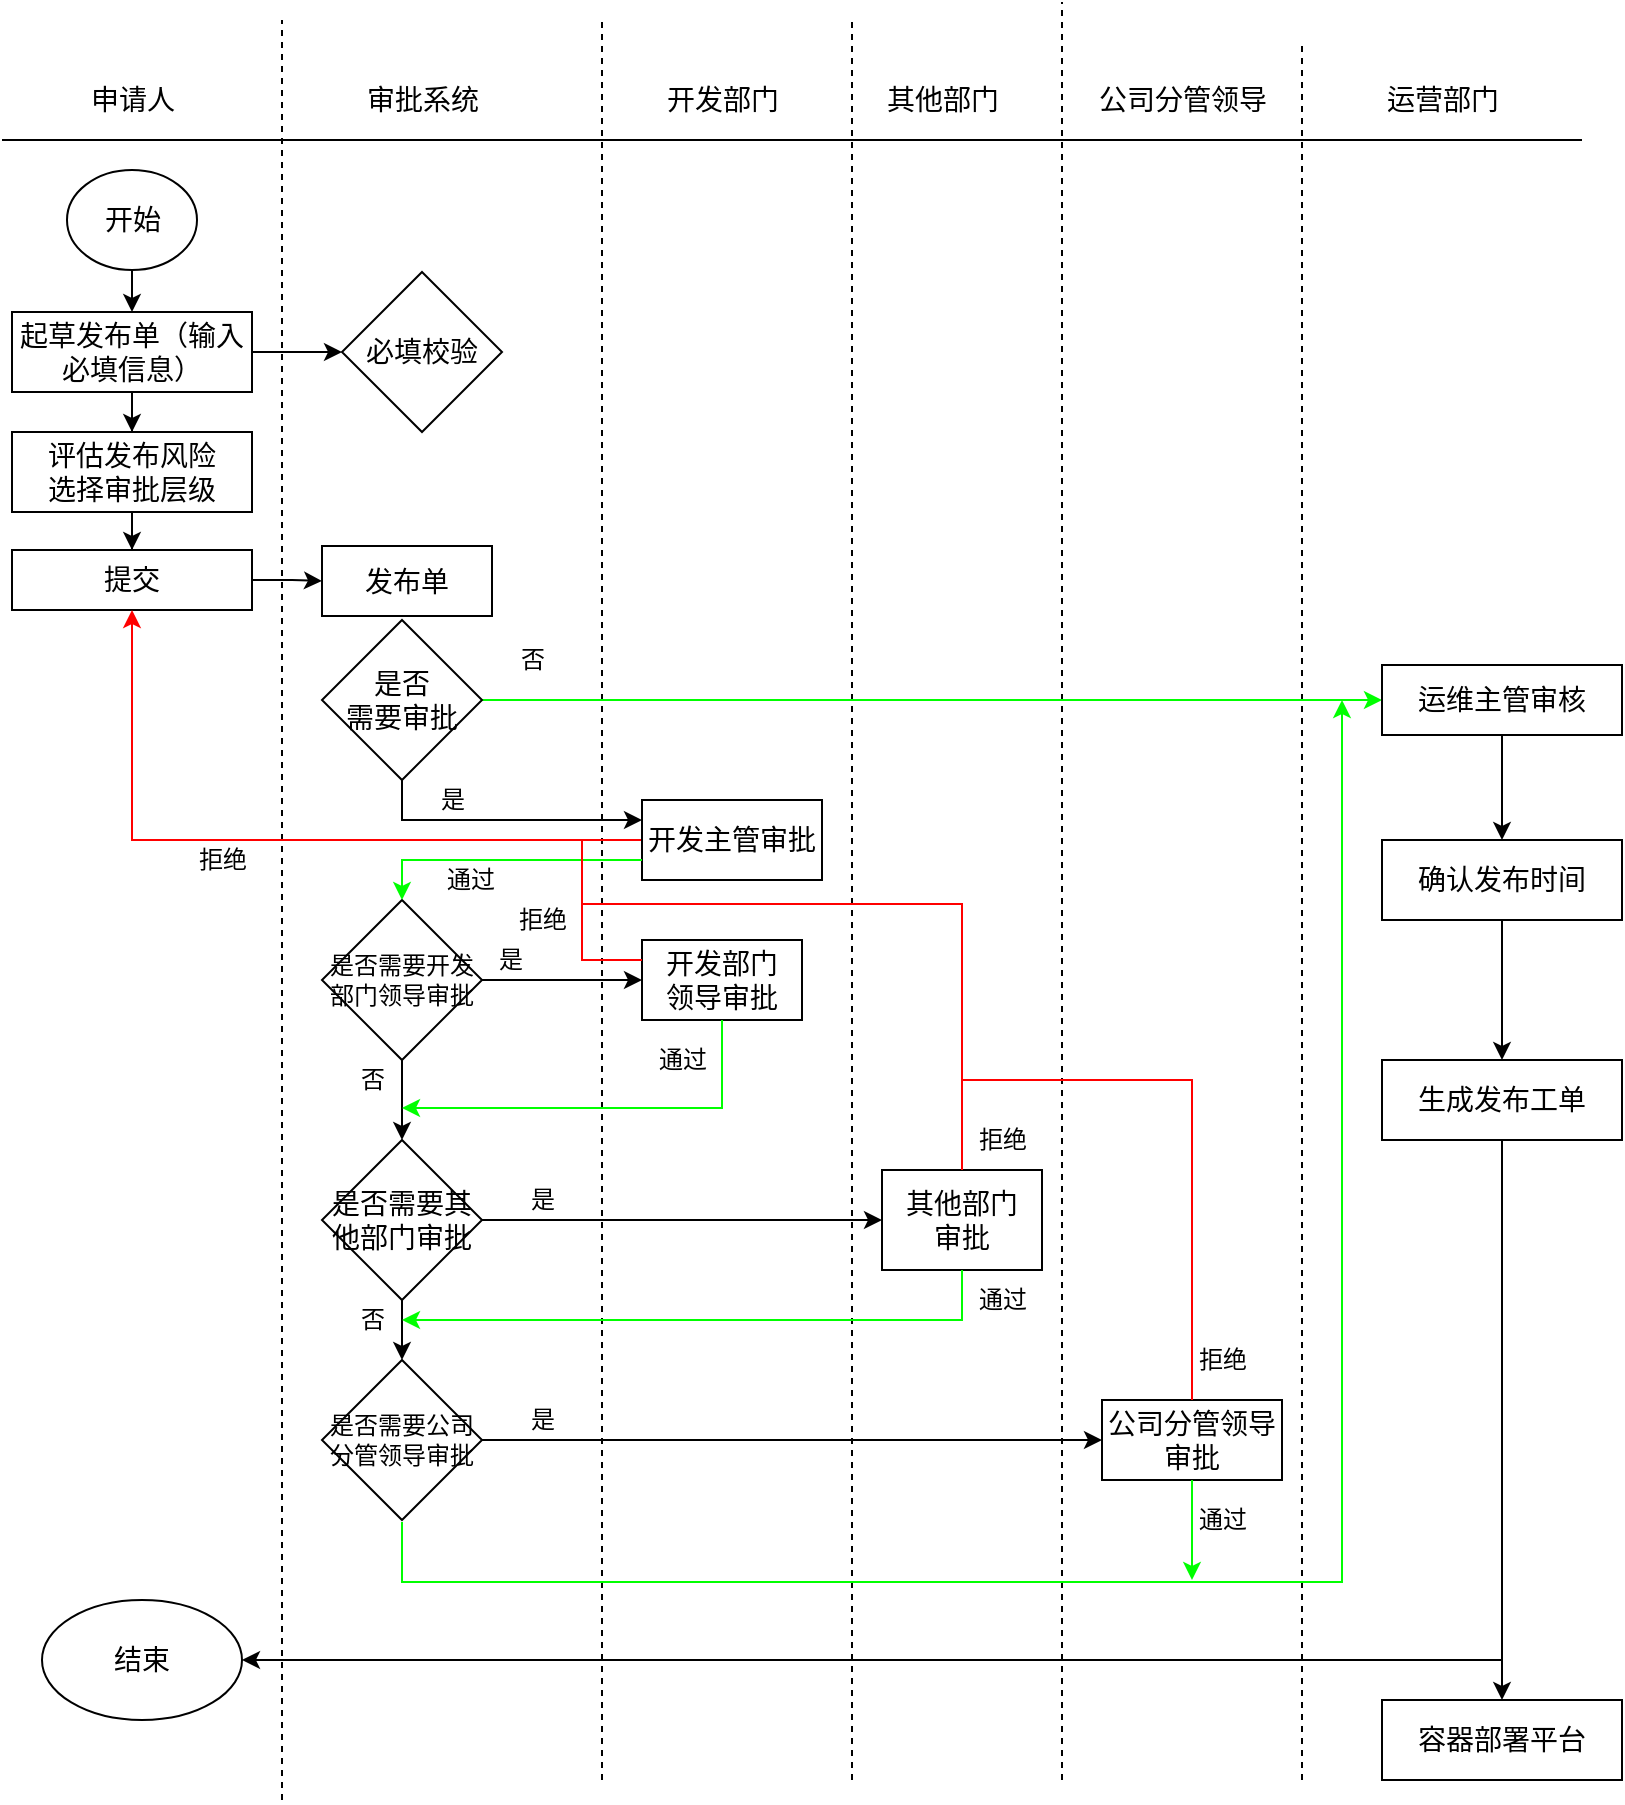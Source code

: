 <mxfile version="15.5.2" type="github">
  <diagram id="Vmgq69G5zivHSpTC17q_" name="Page-1">
    <mxGraphModel dx="782" dy="352" grid="1" gridSize="10" guides="1" tooltips="1" connect="1" arrows="1" fold="1" page="1" pageScale="1" pageWidth="850" pageHeight="1100" math="0" shadow="0">
      <root>
        <mxCell id="0" />
        <mxCell id="1" parent="0" />
        <mxCell id="4fzQf8-RqGM_sW67UMcs-1" value="" style="endArrow=none;html=1;rounded=0;" edge="1" parent="1">
          <mxGeometry width="50" height="50" relative="1" as="geometry">
            <mxPoint x="20" y="80" as="sourcePoint" />
            <mxPoint x="810" y="80" as="targetPoint" />
          </mxGeometry>
        </mxCell>
        <mxCell id="4fzQf8-RqGM_sW67UMcs-2" value="" style="endArrow=none;dashed=1;html=1;rounded=0;" edge="1" parent="1">
          <mxGeometry width="50" height="50" relative="1" as="geometry">
            <mxPoint x="160" y="910" as="sourcePoint" />
            <mxPoint x="160" y="20" as="targetPoint" />
          </mxGeometry>
        </mxCell>
        <mxCell id="4fzQf8-RqGM_sW67UMcs-3" value="" style="endArrow=none;dashed=1;html=1;rounded=0;" edge="1" parent="1">
          <mxGeometry width="50" height="50" relative="1" as="geometry">
            <mxPoint x="320" y="900" as="sourcePoint" />
            <mxPoint x="320" y="20" as="targetPoint" />
          </mxGeometry>
        </mxCell>
        <mxCell id="4fzQf8-RqGM_sW67UMcs-4" value="" style="endArrow=none;dashed=1;html=1;rounded=0;" edge="1" parent="1">
          <mxGeometry width="50" height="50" relative="1" as="geometry">
            <mxPoint x="445" y="900" as="sourcePoint" />
            <mxPoint x="445" y="20" as="targetPoint" />
          </mxGeometry>
        </mxCell>
        <mxCell id="4fzQf8-RqGM_sW67UMcs-5" value="" style="endArrow=none;dashed=1;html=1;rounded=0;" edge="1" parent="1">
          <mxGeometry width="50" height="50" relative="1" as="geometry">
            <mxPoint x="550" y="900" as="sourcePoint" />
            <mxPoint x="550" y="11" as="targetPoint" />
          </mxGeometry>
        </mxCell>
        <mxCell id="4fzQf8-RqGM_sW67UMcs-6" value="" style="endArrow=none;dashed=1;html=1;rounded=0;" edge="1" parent="1">
          <mxGeometry width="50" height="50" relative="1" as="geometry">
            <mxPoint x="670" y="900" as="sourcePoint" />
            <mxPoint x="670" y="30" as="targetPoint" />
          </mxGeometry>
        </mxCell>
        <mxCell id="4fzQf8-RqGM_sW67UMcs-7" value="&lt;font style=&quot;font-size: 14px&quot;&gt;申请人&lt;/font&gt;" style="text;html=1;align=center;verticalAlign=middle;resizable=0;points=[];autosize=1;strokeColor=none;fillColor=none;" vertex="1" parent="1">
          <mxGeometry x="55" y="50" width="60" height="20" as="geometry" />
        </mxCell>
        <mxCell id="4fzQf8-RqGM_sW67UMcs-8" value="&lt;font style=&quot;font-size: 14px&quot;&gt;审批系统&lt;/font&gt;" style="text;html=1;align=center;verticalAlign=middle;resizable=0;points=[];autosize=1;strokeColor=none;fillColor=none;" vertex="1" parent="1">
          <mxGeometry x="195" y="50" width="70" height="20" as="geometry" />
        </mxCell>
        <mxCell id="4fzQf8-RqGM_sW67UMcs-9" value="&lt;font style=&quot;font-size: 14px&quot;&gt;开发部门&lt;/font&gt;" style="text;html=1;align=center;verticalAlign=middle;resizable=0;points=[];autosize=1;strokeColor=none;fillColor=none;" vertex="1" parent="1">
          <mxGeometry x="345" y="50" width="70" height="20" as="geometry" />
        </mxCell>
        <mxCell id="4fzQf8-RqGM_sW67UMcs-10" value="&lt;font style=&quot;font-size: 14px&quot;&gt;其他部门&lt;/font&gt;" style="text;html=1;align=center;verticalAlign=middle;resizable=0;points=[];autosize=1;strokeColor=none;fillColor=none;" vertex="1" parent="1">
          <mxGeometry x="455" y="50" width="70" height="20" as="geometry" />
        </mxCell>
        <mxCell id="4fzQf8-RqGM_sW67UMcs-11" value="&lt;font style=&quot;font-size: 14px&quot;&gt;公司分管领导&lt;/font&gt;" style="text;html=1;align=center;verticalAlign=middle;resizable=0;points=[];autosize=1;strokeColor=none;fillColor=none;" vertex="1" parent="1">
          <mxGeometry x="560" y="50" width="100" height="20" as="geometry" />
        </mxCell>
        <mxCell id="4fzQf8-RqGM_sW67UMcs-12" value="&lt;font style=&quot;font-size: 14px&quot;&gt;运营部门&lt;/font&gt;" style="text;html=1;align=center;verticalAlign=middle;resizable=0;points=[];autosize=1;strokeColor=none;fillColor=none;" vertex="1" parent="1">
          <mxGeometry x="705" y="50" width="70" height="20" as="geometry" />
        </mxCell>
        <mxCell id="4fzQf8-RqGM_sW67UMcs-15" value="" style="edgeStyle=orthogonalEdgeStyle;rounded=0;orthogonalLoop=1;jettySize=auto;html=1;" edge="1" parent="1" source="4fzQf8-RqGM_sW67UMcs-13" target="4fzQf8-RqGM_sW67UMcs-14">
          <mxGeometry relative="1" as="geometry" />
        </mxCell>
        <mxCell id="4fzQf8-RqGM_sW67UMcs-13" value="&lt;font style=&quot;font-size: 14px&quot;&gt;开始&lt;/font&gt;" style="ellipse;whiteSpace=wrap;html=1;" vertex="1" parent="1">
          <mxGeometry x="52.5" y="95" width="65" height="50" as="geometry" />
        </mxCell>
        <mxCell id="4fzQf8-RqGM_sW67UMcs-20" value="" style="edgeStyle=orthogonalEdgeStyle;rounded=0;orthogonalLoop=1;jettySize=auto;html=1;" edge="1" parent="1" source="4fzQf8-RqGM_sW67UMcs-14" target="4fzQf8-RqGM_sW67UMcs-16">
          <mxGeometry relative="1" as="geometry" />
        </mxCell>
        <mxCell id="4fzQf8-RqGM_sW67UMcs-22" value="" style="edgeStyle=orthogonalEdgeStyle;rounded=0;orthogonalLoop=1;jettySize=auto;html=1;" edge="1" parent="1" source="4fzQf8-RqGM_sW67UMcs-14" target="4fzQf8-RqGM_sW67UMcs-21">
          <mxGeometry relative="1" as="geometry" />
        </mxCell>
        <mxCell id="4fzQf8-RqGM_sW67UMcs-14" value="&lt;font style=&quot;font-size: 14px&quot;&gt;起草发布单（输入必填信息）&lt;/font&gt;" style="whiteSpace=wrap;html=1;" vertex="1" parent="1">
          <mxGeometry x="25" y="166" width="120" height="40" as="geometry" />
        </mxCell>
        <mxCell id="4fzQf8-RqGM_sW67UMcs-16" value="&lt;font style=&quot;font-size: 14px&quot;&gt;必填校验&lt;/font&gt;" style="rhombus;whiteSpace=wrap;html=1;" vertex="1" parent="1">
          <mxGeometry x="190" y="146" width="80" height="80" as="geometry" />
        </mxCell>
        <mxCell id="4fzQf8-RqGM_sW67UMcs-24" value="" style="edgeStyle=orthogonalEdgeStyle;rounded=0;orthogonalLoop=1;jettySize=auto;html=1;" edge="1" parent="1" source="4fzQf8-RqGM_sW67UMcs-21" target="4fzQf8-RqGM_sW67UMcs-23">
          <mxGeometry relative="1" as="geometry" />
        </mxCell>
        <mxCell id="4fzQf8-RqGM_sW67UMcs-21" value="&lt;div&gt;&lt;font style=&quot;font-size: 14px&quot;&gt;评估发布风险&lt;/font&gt;&lt;/div&gt;&lt;div&gt;&lt;font style=&quot;font-size: 14px&quot;&gt;选择审批层级&lt;/font&gt;&lt;/div&gt;" style="whiteSpace=wrap;html=1;" vertex="1" parent="1">
          <mxGeometry x="25" y="226" width="120" height="40" as="geometry" />
        </mxCell>
        <mxCell id="4fzQf8-RqGM_sW67UMcs-77" value="" style="edgeStyle=orthogonalEdgeStyle;rounded=0;orthogonalLoop=1;jettySize=auto;html=1;" edge="1" parent="1" source="4fzQf8-RqGM_sW67UMcs-23" target="4fzQf8-RqGM_sW67UMcs-75">
          <mxGeometry relative="1" as="geometry" />
        </mxCell>
        <mxCell id="4fzQf8-RqGM_sW67UMcs-23" value="&lt;font style=&quot;font-size: 14px&quot;&gt;提交&lt;/font&gt;" style="whiteSpace=wrap;html=1;" vertex="1" parent="1">
          <mxGeometry x="25" y="285" width="120" height="30" as="geometry" />
        </mxCell>
        <mxCell id="4fzQf8-RqGM_sW67UMcs-28" value="" style="edgeStyle=orthogonalEdgeStyle;rounded=0;orthogonalLoop=1;jettySize=auto;html=1;strokeColor=#00FF00;" edge="1" parent="1" source="4fzQf8-RqGM_sW67UMcs-25" target="4fzQf8-RqGM_sW67UMcs-27">
          <mxGeometry relative="1" as="geometry" />
        </mxCell>
        <mxCell id="4fzQf8-RqGM_sW67UMcs-25" value="&lt;div&gt;&lt;font style=&quot;font-size: 14px&quot;&gt;是否&lt;/font&gt;&lt;/div&gt;&lt;div&gt;&lt;font style=&quot;font-size: 14px&quot;&gt;需要审批&lt;/font&gt;&lt;/div&gt;" style="rhombus;whiteSpace=wrap;html=1;" vertex="1" parent="1">
          <mxGeometry x="180" y="320" width="80" height="80" as="geometry" />
        </mxCell>
        <mxCell id="4fzQf8-RqGM_sW67UMcs-68" value="" style="edgeStyle=orthogonalEdgeStyle;rounded=0;orthogonalLoop=1;jettySize=auto;html=1;" edge="1" parent="1" source="4fzQf8-RqGM_sW67UMcs-27" target="4fzQf8-RqGM_sW67UMcs-67">
          <mxGeometry relative="1" as="geometry" />
        </mxCell>
        <mxCell id="4fzQf8-RqGM_sW67UMcs-27" value="&lt;font style=&quot;font-size: 14px&quot;&gt;运维主管审核&lt;/font&gt;" style="whiteSpace=wrap;html=1;" vertex="1" parent="1">
          <mxGeometry x="710" y="342.5" width="120" height="35" as="geometry" />
        </mxCell>
        <mxCell id="4fzQf8-RqGM_sW67UMcs-32" value="" style="edgeStyle=orthogonalEdgeStyle;rounded=0;orthogonalLoop=1;jettySize=auto;html=1;" edge="1" parent="1" source="4fzQf8-RqGM_sW67UMcs-29" target="4fzQf8-RqGM_sW67UMcs-31">
          <mxGeometry relative="1" as="geometry" />
        </mxCell>
        <mxCell id="4fzQf8-RqGM_sW67UMcs-45" value="" style="edgeStyle=orthogonalEdgeStyle;rounded=0;orthogonalLoop=1;jettySize=auto;html=1;" edge="1" parent="1" source="4fzQf8-RqGM_sW67UMcs-29" target="4fzQf8-RqGM_sW67UMcs-44">
          <mxGeometry relative="1" as="geometry" />
        </mxCell>
        <mxCell id="4fzQf8-RqGM_sW67UMcs-29" value="是否需要开发部门领导审批" style="rhombus;whiteSpace=wrap;html=1;" vertex="1" parent="1">
          <mxGeometry x="180" y="460" width="80" height="80" as="geometry" />
        </mxCell>
        <mxCell id="4fzQf8-RqGM_sW67UMcs-34" value="" style="edgeStyle=orthogonalEdgeStyle;rounded=0;orthogonalLoop=1;jettySize=auto;html=1;" edge="1" parent="1" source="4fzQf8-RqGM_sW67UMcs-31" target="4fzQf8-RqGM_sW67UMcs-33">
          <mxGeometry relative="1" as="geometry" />
        </mxCell>
        <mxCell id="4fzQf8-RqGM_sW67UMcs-53" value="" style="edgeStyle=orthogonalEdgeStyle;rounded=0;orthogonalLoop=1;jettySize=auto;html=1;" edge="1" parent="1" source="4fzQf8-RqGM_sW67UMcs-31" target="4fzQf8-RqGM_sW67UMcs-52">
          <mxGeometry relative="1" as="geometry" />
        </mxCell>
        <mxCell id="4fzQf8-RqGM_sW67UMcs-31" value="&lt;font style=&quot;font-size: 14px&quot;&gt;是否需要其他部门审批&lt;/font&gt;" style="rhombus;whiteSpace=wrap;html=1;" vertex="1" parent="1">
          <mxGeometry x="180" y="580" width="80" height="80" as="geometry" />
        </mxCell>
        <mxCell id="4fzQf8-RqGM_sW67UMcs-61" value="" style="edgeStyle=orthogonalEdgeStyle;rounded=0;orthogonalLoop=1;jettySize=auto;html=1;" edge="1" parent="1" source="4fzQf8-RqGM_sW67UMcs-33" target="4fzQf8-RqGM_sW67UMcs-60">
          <mxGeometry relative="1" as="geometry" />
        </mxCell>
        <mxCell id="4fzQf8-RqGM_sW67UMcs-33" value="是否需要公司分管领导审批" style="rhombus;whiteSpace=wrap;html=1;" vertex="1" parent="1">
          <mxGeometry x="180" y="690" width="80" height="80" as="geometry" />
        </mxCell>
        <mxCell id="4fzQf8-RqGM_sW67UMcs-42" value="" style="edgeStyle=orthogonalEdgeStyle;rounded=0;orthogonalLoop=1;jettySize=auto;html=1;entryX=0.5;entryY=1;entryDx=0;entryDy=0;strokeColor=#FF0000;" edge="1" parent="1" source="4fzQf8-RqGM_sW67UMcs-35" target="4fzQf8-RqGM_sW67UMcs-23">
          <mxGeometry relative="1" as="geometry" />
        </mxCell>
        <mxCell id="4fzQf8-RqGM_sW67UMcs-35" value="&lt;font style=&quot;font-size: 14px&quot;&gt;开发主管审批&lt;/font&gt;" style="rounded=0;whiteSpace=wrap;html=1;" vertex="1" parent="1">
          <mxGeometry x="340" y="410" width="90" height="40" as="geometry" />
        </mxCell>
        <mxCell id="4fzQf8-RqGM_sW67UMcs-37" value="" style="endArrow=classic;html=1;rounded=0;exitX=0.5;exitY=1;exitDx=0;exitDy=0;entryX=0;entryY=0.25;entryDx=0;entryDy=0;" edge="1" parent="1" source="4fzQf8-RqGM_sW67UMcs-25" target="4fzQf8-RqGM_sW67UMcs-35">
          <mxGeometry width="50" height="50" relative="1" as="geometry">
            <mxPoint x="420" y="470" as="sourcePoint" />
            <mxPoint x="470" y="420" as="targetPoint" />
            <Array as="points">
              <mxPoint x="220" y="420" />
            </Array>
          </mxGeometry>
        </mxCell>
        <mxCell id="4fzQf8-RqGM_sW67UMcs-38" value="" style="endArrow=classic;html=1;rounded=0;exitX=0;exitY=0.75;exitDx=0;exitDy=0;entryX=0.5;entryY=0;entryDx=0;entryDy=0;strokeColor=#00FF00;" edge="1" parent="1" source="4fzQf8-RqGM_sW67UMcs-35" target="4fzQf8-RqGM_sW67UMcs-29">
          <mxGeometry width="50" height="50" relative="1" as="geometry">
            <mxPoint x="420" y="470" as="sourcePoint" />
            <mxPoint x="470" y="420" as="targetPoint" />
            <Array as="points">
              <mxPoint x="220" y="440" />
            </Array>
          </mxGeometry>
        </mxCell>
        <mxCell id="4fzQf8-RqGM_sW67UMcs-39" value="是" style="text;html=1;align=center;verticalAlign=middle;resizable=0;points=[];autosize=1;strokeColor=none;fillColor=none;" vertex="1" parent="1">
          <mxGeometry x="230" y="400" width="30" height="20" as="geometry" />
        </mxCell>
        <mxCell id="4fzQf8-RqGM_sW67UMcs-40" value="否" style="text;html=1;align=center;verticalAlign=middle;resizable=0;points=[];autosize=1;strokeColor=none;fillColor=none;" vertex="1" parent="1">
          <mxGeometry x="270" y="330" width="30" height="20" as="geometry" />
        </mxCell>
        <mxCell id="4fzQf8-RqGM_sW67UMcs-41" value="通过" style="text;html=1;align=center;verticalAlign=middle;resizable=0;points=[];autosize=1;strokeColor=none;fillColor=none;" vertex="1" parent="1">
          <mxGeometry x="234" y="440" width="40" height="20" as="geometry" />
        </mxCell>
        <mxCell id="4fzQf8-RqGM_sW67UMcs-43" value="拒绝" style="text;html=1;align=center;verticalAlign=middle;resizable=0;points=[];autosize=1;strokeColor=none;fillColor=none;" vertex="1" parent="1">
          <mxGeometry x="110" y="430" width="40" height="20" as="geometry" />
        </mxCell>
        <mxCell id="4fzQf8-RqGM_sW67UMcs-44" value="&lt;div&gt;&lt;font style=&quot;font-size: 14px&quot;&gt;开发部门&lt;/font&gt;&lt;/div&gt;&lt;div&gt;&lt;font style=&quot;font-size: 14px&quot;&gt;领导审批&lt;/font&gt;&lt;/div&gt;" style="whiteSpace=wrap;html=1;" vertex="1" parent="1">
          <mxGeometry x="340" y="480" width="80" height="40" as="geometry" />
        </mxCell>
        <mxCell id="4fzQf8-RqGM_sW67UMcs-46" value="是" style="text;html=1;align=center;verticalAlign=middle;resizable=0;points=[];autosize=1;strokeColor=none;fillColor=none;" vertex="1" parent="1">
          <mxGeometry x="259" y="480" width="30" height="20" as="geometry" />
        </mxCell>
        <mxCell id="4fzQf8-RqGM_sW67UMcs-47" value="否" style="text;html=1;align=center;verticalAlign=middle;resizable=0;points=[];autosize=1;strokeColor=none;fillColor=none;" vertex="1" parent="1">
          <mxGeometry x="190" y="540" width="30" height="20" as="geometry" />
        </mxCell>
        <mxCell id="4fzQf8-RqGM_sW67UMcs-48" value="" style="endArrow=classic;html=1;rounded=0;exitX=0.5;exitY=1;exitDx=0;exitDy=0;strokeColor=#00FF00;" edge="1" parent="1" source="4fzQf8-RqGM_sW67UMcs-44">
          <mxGeometry width="50" height="50" relative="1" as="geometry">
            <mxPoint x="290" y="610" as="sourcePoint" />
            <mxPoint x="220" y="564" as="targetPoint" />
            <Array as="points">
              <mxPoint x="380" y="564" />
            </Array>
          </mxGeometry>
        </mxCell>
        <mxCell id="4fzQf8-RqGM_sW67UMcs-49" value="通过" style="text;html=1;align=center;verticalAlign=middle;resizable=0;points=[];autosize=1;strokeColor=none;fillColor=none;" vertex="1" parent="1">
          <mxGeometry x="340" y="530" width="40" height="20" as="geometry" />
        </mxCell>
        <mxCell id="4fzQf8-RqGM_sW67UMcs-52" value="&lt;div&gt;&lt;font style=&quot;font-size: 14px&quot;&gt;其他部门&lt;/font&gt;&lt;/div&gt;&lt;div&gt;&lt;font style=&quot;font-size: 14px&quot;&gt;审批&lt;/font&gt;&lt;/div&gt;" style="whiteSpace=wrap;html=1;" vertex="1" parent="1">
          <mxGeometry x="460" y="595" width="80" height="50" as="geometry" />
        </mxCell>
        <mxCell id="4fzQf8-RqGM_sW67UMcs-54" value="是" style="text;html=1;align=center;verticalAlign=middle;resizable=0;points=[];autosize=1;strokeColor=none;fillColor=none;" vertex="1" parent="1">
          <mxGeometry x="275" y="600" width="30" height="20" as="geometry" />
        </mxCell>
        <mxCell id="4fzQf8-RqGM_sW67UMcs-55" value="否" style="text;html=1;align=center;verticalAlign=middle;resizable=0;points=[];autosize=1;strokeColor=none;fillColor=none;" vertex="1" parent="1">
          <mxGeometry x="190" y="660" width="30" height="20" as="geometry" />
        </mxCell>
        <mxCell id="4fzQf8-RqGM_sW67UMcs-56" value="" style="endArrow=classic;html=1;rounded=0;exitX=0.5;exitY=1;exitDx=0;exitDy=0;strokeColor=#00FF00;" edge="1" parent="1" source="4fzQf8-RqGM_sW67UMcs-52" target="4fzQf8-RqGM_sW67UMcs-55">
          <mxGeometry width="50" height="50" relative="1" as="geometry">
            <mxPoint x="460" y="660" as="sourcePoint" />
            <mxPoint x="510" y="610" as="targetPoint" />
            <Array as="points">
              <mxPoint x="500" y="670" />
            </Array>
          </mxGeometry>
        </mxCell>
        <mxCell id="4fzQf8-RqGM_sW67UMcs-57" value="通过" style="text;html=1;align=center;verticalAlign=middle;resizable=0;points=[];autosize=1;strokeColor=none;fillColor=none;" vertex="1" parent="1">
          <mxGeometry x="500" y="650" width="40" height="20" as="geometry" />
        </mxCell>
        <mxCell id="4fzQf8-RqGM_sW67UMcs-59" value="拒绝" style="text;html=1;align=center;verticalAlign=middle;resizable=0;points=[];autosize=1;strokeColor=none;fillColor=none;" vertex="1" parent="1">
          <mxGeometry x="500" y="570" width="40" height="20" as="geometry" />
        </mxCell>
        <mxCell id="4fzQf8-RqGM_sW67UMcs-60" value="&lt;font style=&quot;font-size: 14px&quot;&gt;公司分管领导审批&lt;/font&gt;" style="whiteSpace=wrap;html=1;" vertex="1" parent="1">
          <mxGeometry x="570" y="710" width="90" height="40" as="geometry" />
        </mxCell>
        <mxCell id="4fzQf8-RqGM_sW67UMcs-62" value="是" style="text;html=1;align=center;verticalAlign=middle;resizable=0;points=[];autosize=1;strokeColor=none;fillColor=none;" vertex="1" parent="1">
          <mxGeometry x="275" y="710" width="30" height="20" as="geometry" />
        </mxCell>
        <mxCell id="4fzQf8-RqGM_sW67UMcs-63" value="" style="endArrow=classic;html=1;rounded=0;exitX=0.5;exitY=1;exitDx=0;exitDy=0;strokeColor=#00FF00;" edge="1" parent="1">
          <mxGeometry width="50" height="50" relative="1" as="geometry">
            <mxPoint x="220" y="771" as="sourcePoint" />
            <mxPoint x="690" y="360" as="targetPoint" />
            <Array as="points">
              <mxPoint x="220" y="801" />
              <mxPoint x="690" y="801" />
            </Array>
          </mxGeometry>
        </mxCell>
        <mxCell id="4fzQf8-RqGM_sW67UMcs-64" value="" style="endArrow=classic;html=1;rounded=0;exitX=0.5;exitY=1;exitDx=0;exitDy=0;strokeColor=#00FF00;" edge="1" parent="1" source="4fzQf8-RqGM_sW67UMcs-60">
          <mxGeometry width="50" height="50" relative="1" as="geometry">
            <mxPoint x="500" y="750" as="sourcePoint" />
            <mxPoint x="615" y="800" as="targetPoint" />
          </mxGeometry>
        </mxCell>
        <mxCell id="4fzQf8-RqGM_sW67UMcs-65" value="通过" style="text;html=1;align=center;verticalAlign=middle;resizable=0;points=[];autosize=1;strokeColor=none;fillColor=none;" vertex="1" parent="1">
          <mxGeometry x="610" y="760" width="40" height="20" as="geometry" />
        </mxCell>
        <mxCell id="4fzQf8-RqGM_sW67UMcs-71" value="" style="edgeStyle=orthogonalEdgeStyle;rounded=0;orthogonalLoop=1;jettySize=auto;html=1;" edge="1" parent="1" source="4fzQf8-RqGM_sW67UMcs-67" target="4fzQf8-RqGM_sW67UMcs-70">
          <mxGeometry relative="1" as="geometry" />
        </mxCell>
        <mxCell id="4fzQf8-RqGM_sW67UMcs-67" value="&lt;font style=&quot;font-size: 14px&quot;&gt;确认发布时间&lt;/font&gt;" style="whiteSpace=wrap;html=1;" vertex="1" parent="1">
          <mxGeometry x="710" y="430" width="120" height="40" as="geometry" />
        </mxCell>
        <mxCell id="4fzQf8-RqGM_sW67UMcs-69" value="&lt;font style=&quot;font-size: 14px&quot;&gt;结束&lt;/font&gt;" style="ellipse;whiteSpace=wrap;html=1;" vertex="1" parent="1">
          <mxGeometry x="40" y="810" width="100" height="60" as="geometry" />
        </mxCell>
        <mxCell id="4fzQf8-RqGM_sW67UMcs-73" value="" style="edgeStyle=orthogonalEdgeStyle;rounded=0;orthogonalLoop=1;jettySize=auto;html=1;" edge="1" parent="1" source="4fzQf8-RqGM_sW67UMcs-70" target="4fzQf8-RqGM_sW67UMcs-72">
          <mxGeometry relative="1" as="geometry" />
        </mxCell>
        <mxCell id="4fzQf8-RqGM_sW67UMcs-70" value="&lt;font style=&quot;font-size: 14px&quot;&gt;生成发布工单&lt;/font&gt;" style="whiteSpace=wrap;html=1;" vertex="1" parent="1">
          <mxGeometry x="710" y="540" width="120" height="40" as="geometry" />
        </mxCell>
        <mxCell id="4fzQf8-RqGM_sW67UMcs-72" value="&lt;font style=&quot;font-size: 14px&quot;&gt;容器部署平台&lt;/font&gt;" style="whiteSpace=wrap;html=1;" vertex="1" parent="1">
          <mxGeometry x="710" y="860" width="120" height="40" as="geometry" />
        </mxCell>
        <mxCell id="4fzQf8-RqGM_sW67UMcs-74" value="" style="endArrow=classic;html=1;rounded=0;entryX=1;entryY=0.5;entryDx=0;entryDy=0;" edge="1" parent="1" target="4fzQf8-RqGM_sW67UMcs-69">
          <mxGeometry width="50" height="50" relative="1" as="geometry">
            <mxPoint x="770" y="840" as="sourcePoint" />
            <mxPoint x="140" y="830" as="targetPoint" />
          </mxGeometry>
        </mxCell>
        <mxCell id="4fzQf8-RqGM_sW67UMcs-75" value="&lt;font style=&quot;font-size: 14px&quot;&gt;发布单&lt;/font&gt;" style="rounded=0;whiteSpace=wrap;html=1;" vertex="1" parent="1">
          <mxGeometry x="180" y="283" width="85" height="35" as="geometry" />
        </mxCell>
        <mxCell id="4fzQf8-RqGM_sW67UMcs-83" value="" style="endArrow=none;html=1;rounded=0;exitX=0;exitY=0.25;exitDx=0;exitDy=0;strokeColor=#FF0000;" edge="1" parent="1" source="4fzQf8-RqGM_sW67UMcs-44">
          <mxGeometry width="50" height="50" relative="1" as="geometry">
            <mxPoint x="370" y="480" as="sourcePoint" />
            <mxPoint x="310" y="430" as="targetPoint" />
            <Array as="points">
              <mxPoint x="310" y="490" />
            </Array>
          </mxGeometry>
        </mxCell>
        <mxCell id="4fzQf8-RqGM_sW67UMcs-85" value="" style="endArrow=none;html=1;rounded=0;exitX=0.5;exitY=0;exitDx=0;exitDy=0;strokeColor=#FF0000;" edge="1" parent="1" source="4fzQf8-RqGM_sW67UMcs-52">
          <mxGeometry width="50" height="50" relative="1" as="geometry">
            <mxPoint x="370" y="500" as="sourcePoint" />
            <mxPoint x="310" y="462" as="targetPoint" />
            <Array as="points">
              <mxPoint x="500" y="462" />
            </Array>
          </mxGeometry>
        </mxCell>
        <mxCell id="4fzQf8-RqGM_sW67UMcs-86" value="拒绝" style="text;html=1;align=center;verticalAlign=middle;resizable=0;points=[];autosize=1;strokeColor=none;fillColor=none;" vertex="1" parent="1">
          <mxGeometry x="270" y="460" width="40" height="20" as="geometry" />
        </mxCell>
        <mxCell id="4fzQf8-RqGM_sW67UMcs-87" value="" style="endArrow=none;html=1;rounded=0;exitX=0.5;exitY=0;exitDx=0;exitDy=0;strokeColor=#FF0000;" edge="1" parent="1" source="4fzQf8-RqGM_sW67UMcs-60">
          <mxGeometry width="50" height="50" relative="1" as="geometry">
            <mxPoint x="370" y="640" as="sourcePoint" />
            <mxPoint x="500" y="550" as="targetPoint" />
            <Array as="points">
              <mxPoint x="615" y="550" />
            </Array>
          </mxGeometry>
        </mxCell>
        <mxCell id="4fzQf8-RqGM_sW67UMcs-88" value="拒绝" style="text;html=1;align=center;verticalAlign=middle;resizable=0;points=[];autosize=1;strokeColor=none;fillColor=none;" vertex="1" parent="1">
          <mxGeometry x="610" y="680" width="40" height="20" as="geometry" />
        </mxCell>
      </root>
    </mxGraphModel>
  </diagram>
</mxfile>
